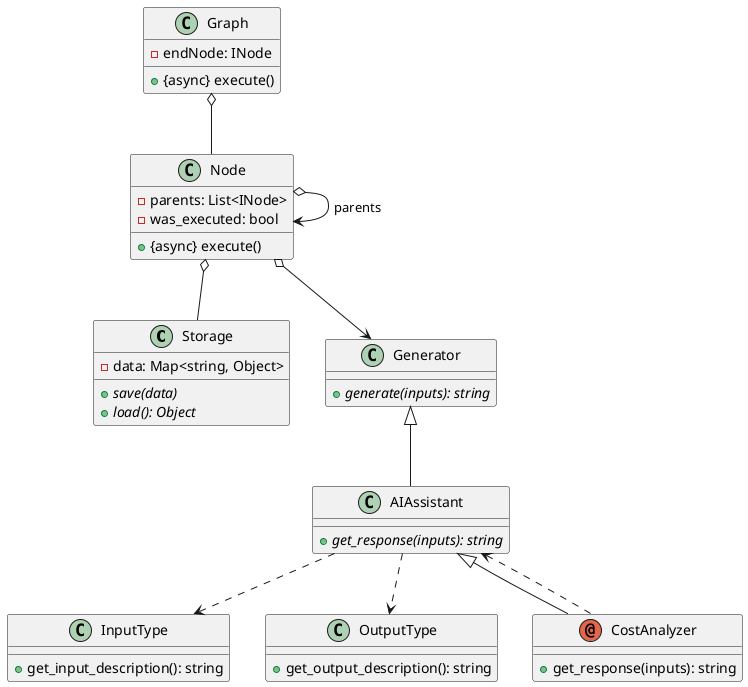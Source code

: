 @startuml

class Storage{
    - data: Map<string, Object>
    + {abstract} save(data)
    + {abstract} load(): Object
}

class InputType{
    + get_input_description(): string
}

class OutputType{
    + get_output_description(): string
}

class Generator{
    + {abstract} generate(inputs): string
}

class AIAssistant extends Generator{
    + {abstract} get_response(inputs): string
}



annotation CostAnalyzer extends AIAssistant{
    + get_response(inputs): string
}


class Node{
    - parents: List<INode>
    - was_executed: bool
    + {async} execute()
}

Node o--> Generator

class Graph{
    - endNode: INode
    + {async} execute()
}


Graph o-- Node


Node o-- Storage
Node o--> Node: "parents"

AIAssistant ..> InputType
AIAssistant ..> OutputType


CostAnalyzer .down.> AIAssistant
@enduml